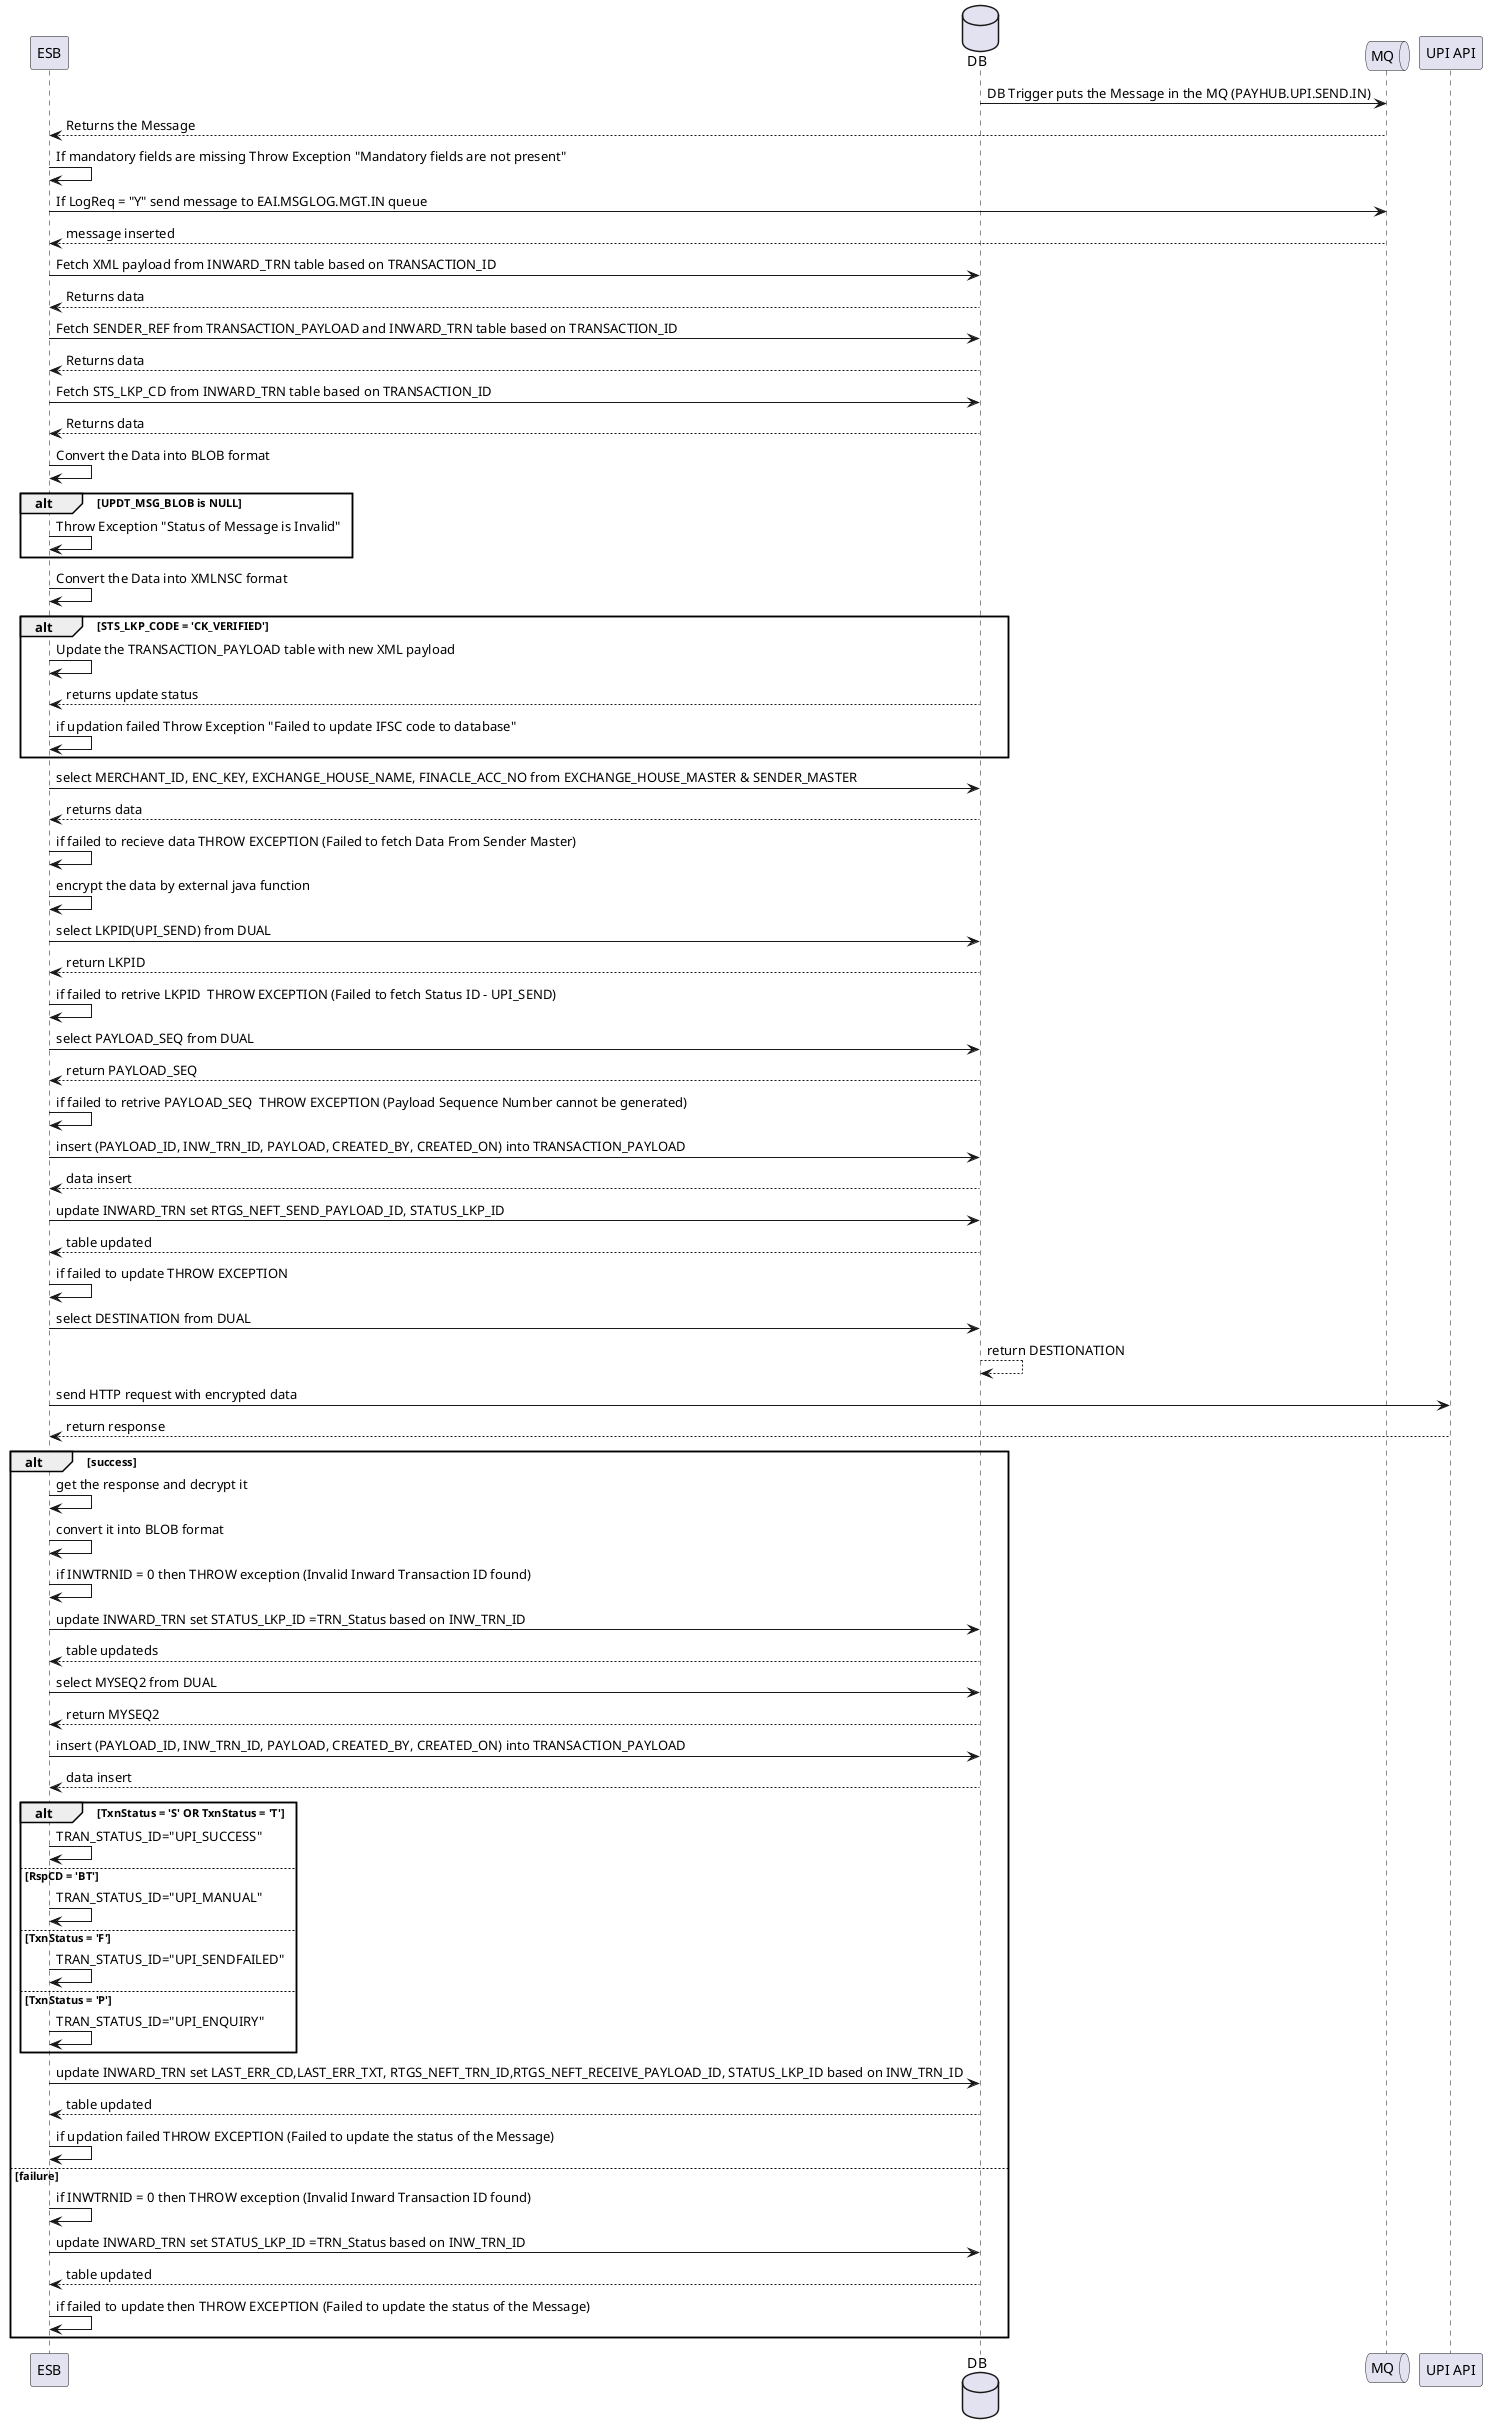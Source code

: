 @startuml UPI

participant ESB
Database "DB" as DB
Queue "MQ" as MQ
participant "UPI API" as UPI

DB -> MQ : DB Trigger puts the Message in the MQ (PAYHUB.UPI.SEND.IN)
MQ --> ESB : Returns the Message

ESB -> ESB : If mandatory fields are missing Throw Exception "Mandatory fields are not present"

ESB -> MQ: If LogReq = "Y" send message to EAI.MSGLOG.MGT.IN queue
MQ --> ESB: message inserted

ESB -> DB : Fetch XML payload from INWARD_TRN table based on TRANSACTION_ID
DB --> ESB : Returns data

ESB -> DB : Fetch SENDER_REF from TRANSACTION_PAYLOAD and INWARD_TRN table based on TRANSACTION_ID
DB --> ESB : Returns data

ESB -> DB : Fetch STS_LKP_CD from INWARD_TRN table based on TRANSACTION_ID
DB --> ESB : Returns data

ESB -> ESB : Convert the Data into BLOB format

alt UPDT_MSG_BLOB is NULL
    ESB -> ESB : Throw Exception "Status of Message is Invalid"
end

ESB -> ESB : Convert the Data into XMLNSC format

alt STS_LKP_CODE = 'CK_VERIFIED'
    ESB -> ESB : Update the TRANSACTION_PAYLOAD table with new XML payload
    DB --> ESB : returns update status
    ESB -> ESB : if updation failed Throw Exception "Failed to update IFSC code to database"
end
'2 subflows'

ESB -> DB : select MERCHANT_ID, ENC_KEY, EXCHANGE_HOUSE_NAME, FINACLE_ACC_NO from EXCHANGE_HOUSE_MASTER & SENDER_MASTER
DB --> ESB : returns data
ESB -> ESB : if failed to recieve data THROW EXCEPTION (Failed to fetch Data From Sender Master)

ESB -> ESB : encrypt the data by external java function 


ESB -> DB : select LKPID(UPI_SEND) from DUAL 
DB --> ESB : return LKPID

ESB -> ESB: if failed to retrive LKPID  THROW EXCEPTION (Failed to fetch Status ID - UPI_SEND)

ESB -> DB : select PAYLOAD_SEQ from DUAL
DB --> ESB : return PAYLOAD_SEQ
ESB -> ESB: if failed to retrive PAYLOAD_SEQ  THROW EXCEPTION (Payload Sequence Number cannot be generated)

ESB -> DB : insert (PAYLOAD_ID, INW_TRN_ID, PAYLOAD, CREATED_BY, CREATED_ON) into TRANSACTION_PAYLOAD
DB -->ESB : data insert

ESB -> DB : update INWARD_TRN set RTGS_NEFT_SEND_PAYLOAD_ID, STATUS_LKP_ID 
DB -->ESB : table updated
ESB -> ESB: if failed to update THROW EXCEPTION 

ESB -> DB : select DESTINATION from DUAL
DB --> DB : return DESTIONATION

ESB -> UPI : send HTTP request with encrypted data
UPI --> ESB : return response

alt success  
    ESB -> ESB : get the response and decrypt it
    ESB -> ESB : convert it into BLOB format
    
    ESB -> ESB : if INWTRNID = 0 then THROW exception (Invalid Inward Transaction ID found)
    ESB -> DB : update INWARD_TRN set STATUS_LKP_ID =TRN_Status based on INW_TRN_ID
    DB --> ESB : table updateds

    ESB -> DB : select MYSEQ2 from DUAL
    DB --> ESB : return MYSEQ2
    
    ESB -> DB : insert (PAYLOAD_ID, INW_TRN_ID, PAYLOAD, CREATED_BY, CREATED_ON) into TRANSACTION_PAYLOAD
    DB -->ESB : data insert

    alt TxnStatus = 'S' OR TxnStatus = 'T'
        ESB -> ESB :TRAN_STATUS_ID="UPI_SUCCESS"
    else RspCD = 'BT'
        ESB -> ESB :TRAN_STATUS_ID="UPI_MANUAL"
    else TxnStatus = 'F'
        ESB -> ESB :TRAN_STATUS_ID="UPI_SENDFAILED"
    else TxnStatus = 'P'
        ESB -> ESB :TRAN_STATUS_ID="UPI_ENQUIRY"
    end
    ESB -> DB : update INWARD_TRN set LAST_ERR_CD,LAST_ERR_TXT, RTGS_NEFT_TRN_ID,RTGS_NEFT_RECEIVE_PAYLOAD_ID, STATUS_LKP_ID based on INW_TRN_ID
    DB --> ESB: table updated    
    ESB -> ESB : if updation failed THROW EXCEPTION (Failed to update the status of the Message) 

else failure
    ESB -> ESB : if INWTRNID = 0 then THROW exception (Invalid Inward Transaction ID found)
    ESB -> DB : update INWARD_TRN set STATUS_LKP_ID =TRN_Status based on INW_TRN_ID
    DB --> ESB : table updated
    ESB -> ESB : if failed to update then THROW EXCEPTION (Failed to update the status of the Message)
end

@enduml